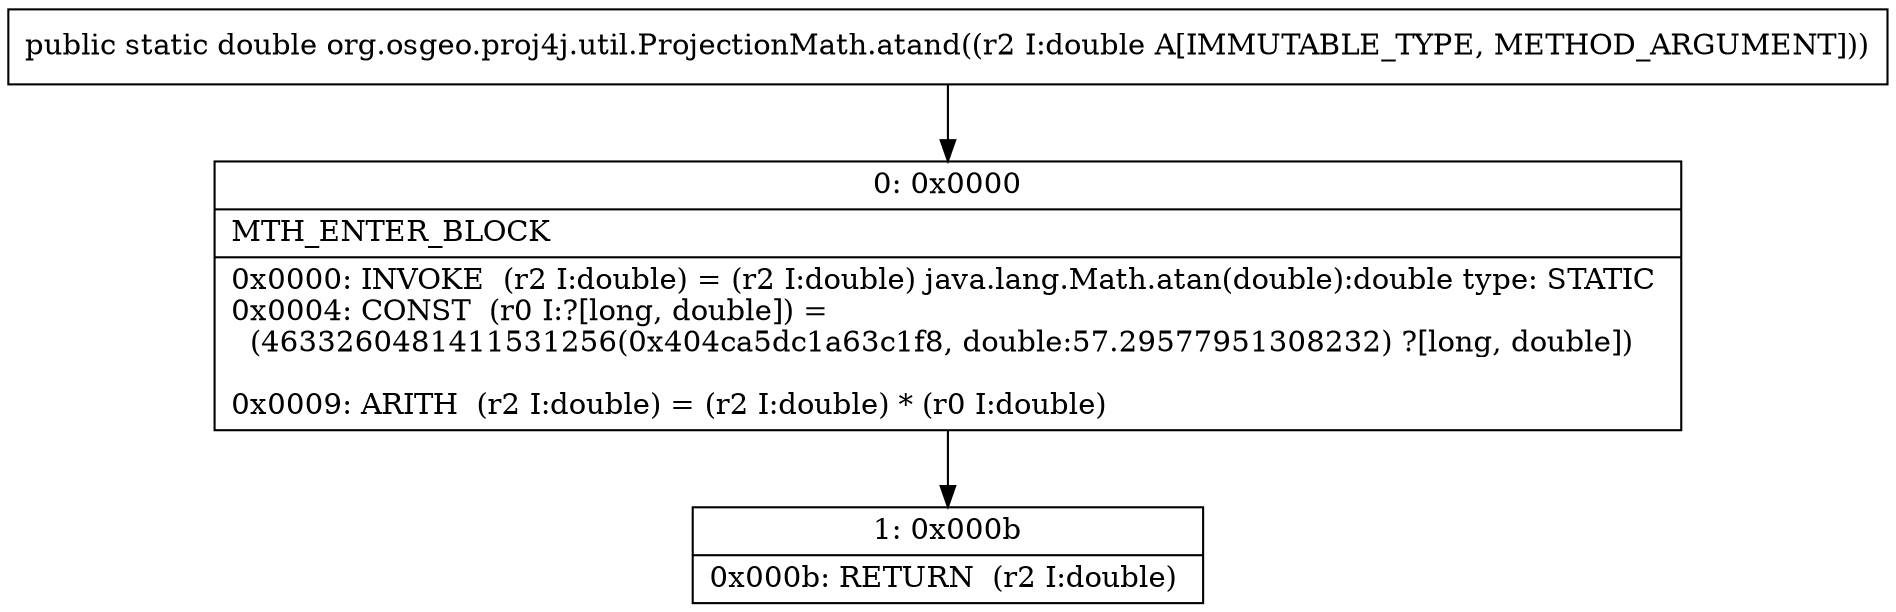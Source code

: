 digraph "CFG fororg.osgeo.proj4j.util.ProjectionMath.atand(D)D" {
Node_0 [shape=record,label="{0\:\ 0x0000|MTH_ENTER_BLOCK\l|0x0000: INVOKE  (r2 I:double) = (r2 I:double) java.lang.Math.atan(double):double type: STATIC \l0x0004: CONST  (r0 I:?[long, double]) = \l  (4633260481411531256(0x404ca5dc1a63c1f8, double:57.29577951308232) ?[long, double])\l \l0x0009: ARITH  (r2 I:double) = (r2 I:double) * (r0 I:double) \l}"];
Node_1 [shape=record,label="{1\:\ 0x000b|0x000b: RETURN  (r2 I:double) \l}"];
MethodNode[shape=record,label="{public static double org.osgeo.proj4j.util.ProjectionMath.atand((r2 I:double A[IMMUTABLE_TYPE, METHOD_ARGUMENT])) }"];
MethodNode -> Node_0;
Node_0 -> Node_1;
}

